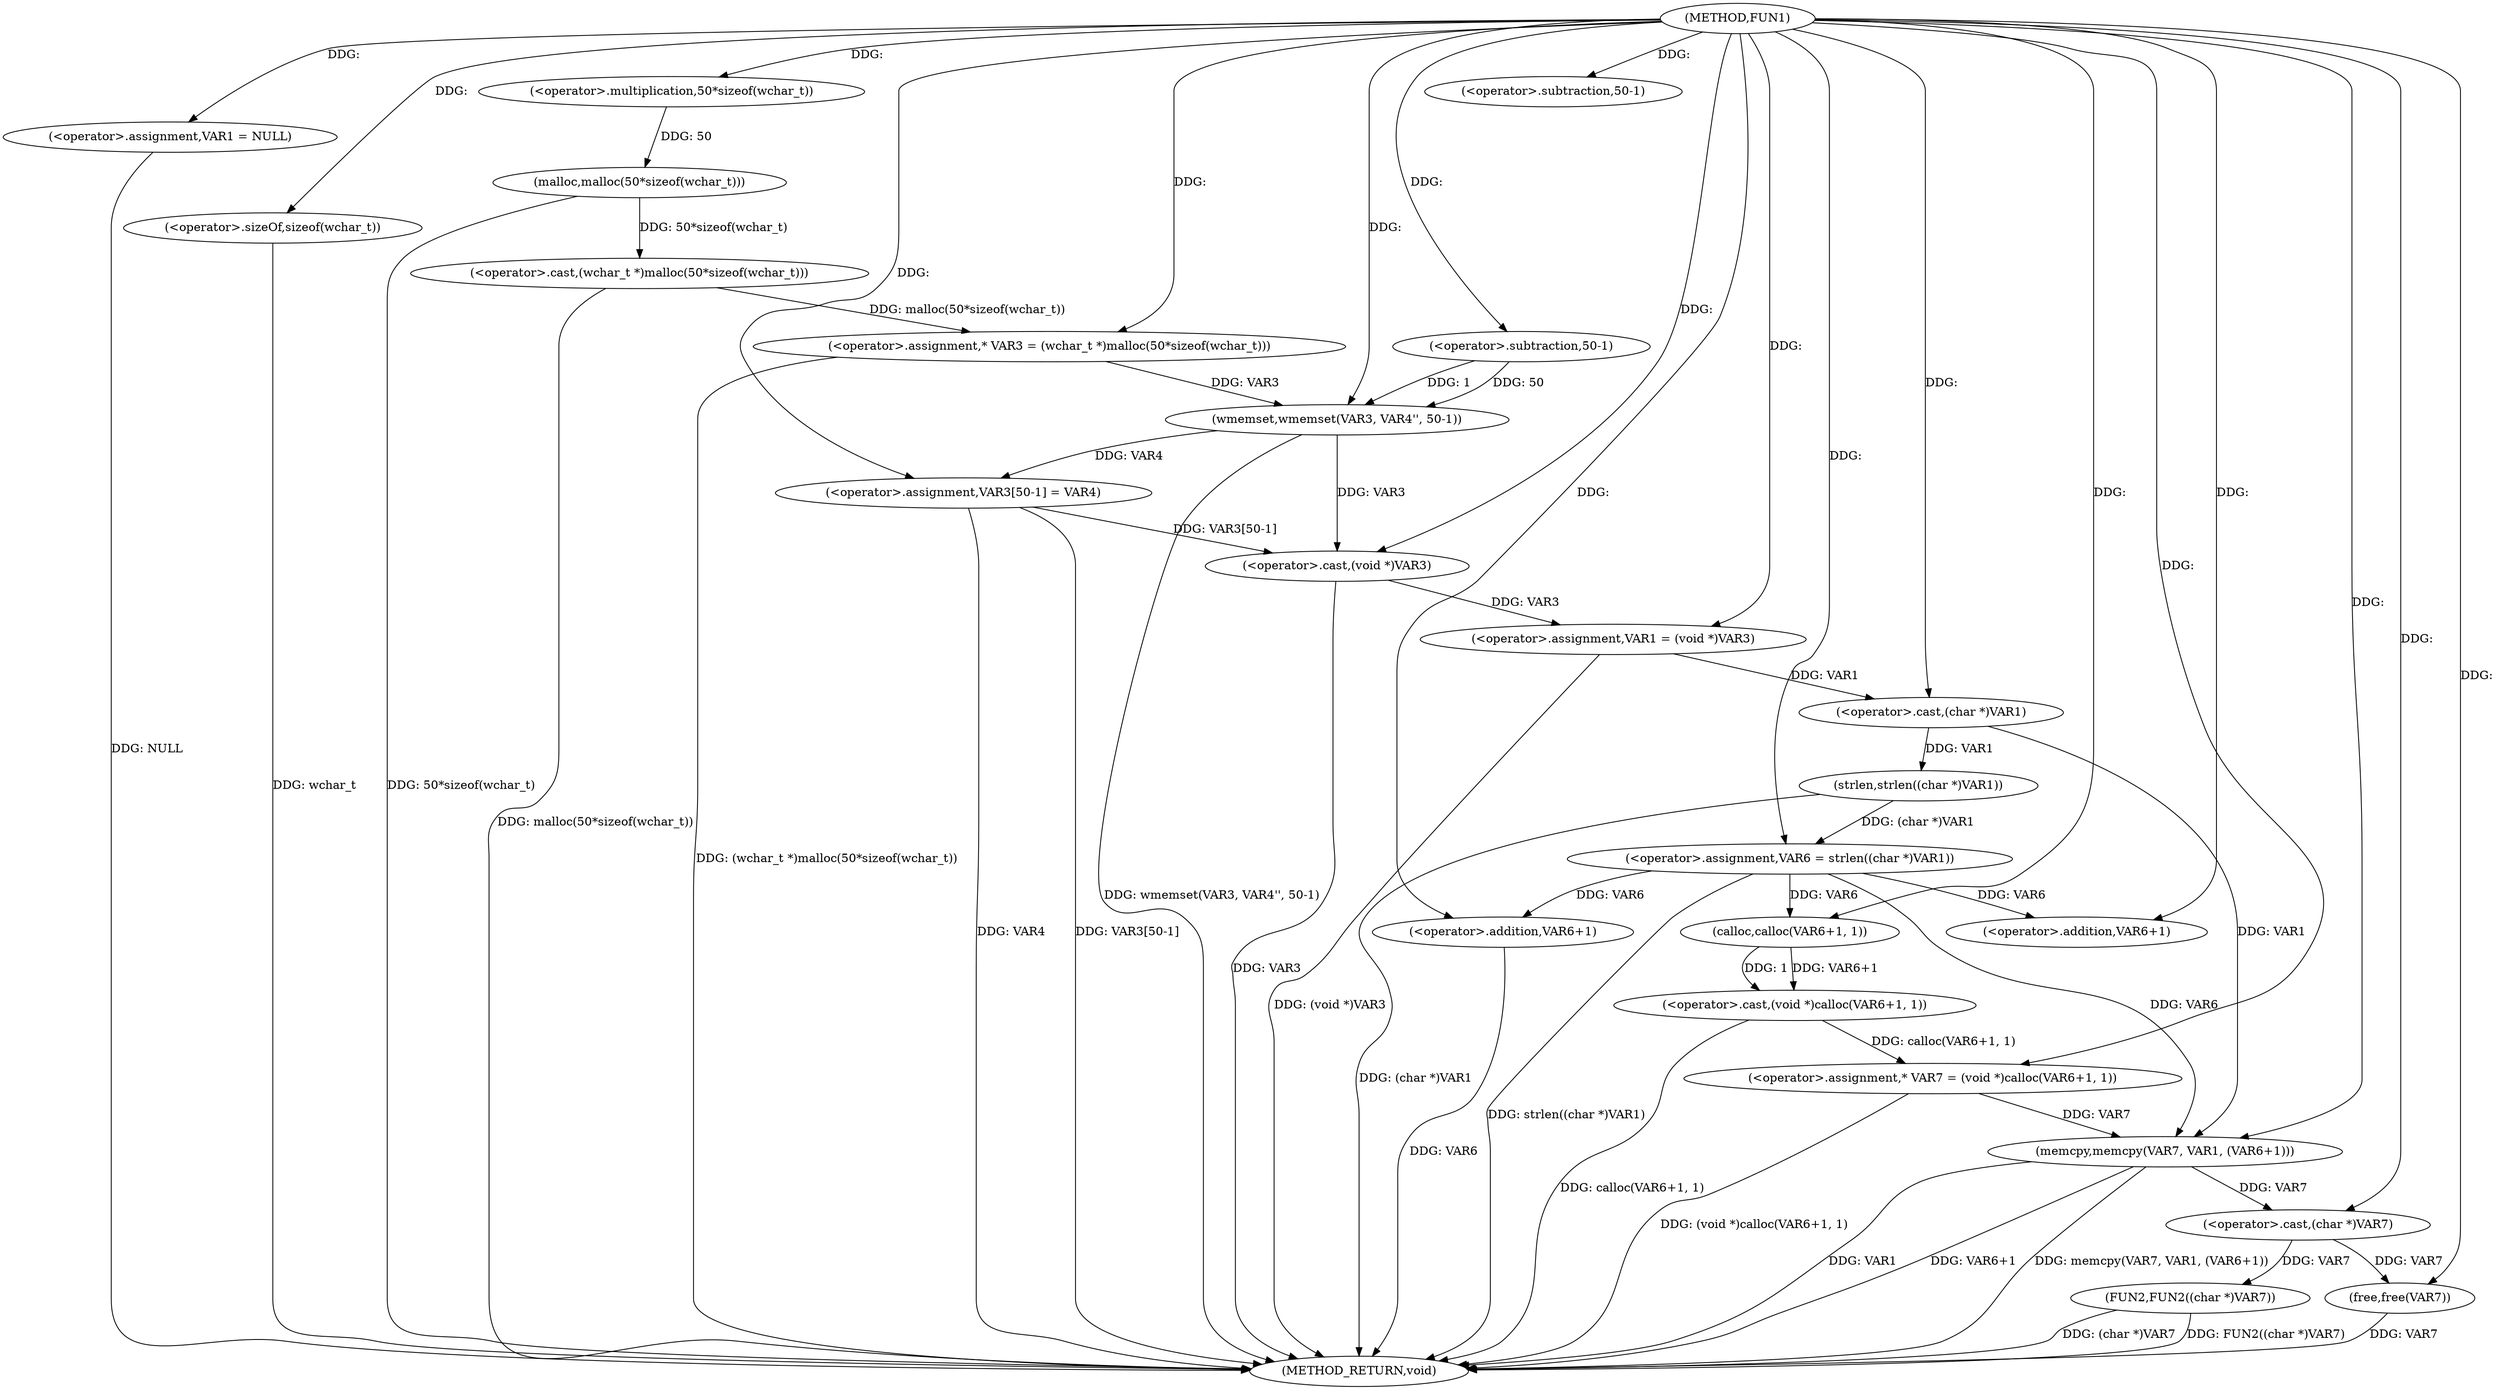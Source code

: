 digraph FUN1 {  
"1000100" [label = "(METHOD,FUN1)" ]
"1000169" [label = "(METHOD_RETURN,void)" ]
"1000103" [label = "(<operator>.assignment,VAR1 = NULL)" ]
"1000110" [label = "(<operator>.assignment,* VAR3 = (wchar_t *)malloc(50*sizeof(wchar_t)))" ]
"1000112" [label = "(<operator>.cast,(wchar_t *)malloc(50*sizeof(wchar_t)))" ]
"1000114" [label = "(malloc,malloc(50*sizeof(wchar_t)))" ]
"1000115" [label = "(<operator>.multiplication,50*sizeof(wchar_t))" ]
"1000117" [label = "(<operator>.sizeOf,sizeof(wchar_t))" ]
"1000119" [label = "(wmemset,wmemset(VAR3, VAR4'', 50-1))" ]
"1000122" [label = "(<operator>.subtraction,50-1)" ]
"1000125" [label = "(<operator>.assignment,VAR3[50-1] = VAR4)" ]
"1000128" [label = "(<operator>.subtraction,50-1)" ]
"1000132" [label = "(<operator>.assignment,VAR1 = (void *)VAR3)" ]
"1000134" [label = "(<operator>.cast,(void *)VAR3)" ]
"1000141" [label = "(<operator>.assignment,VAR6 = strlen((char *)VAR1))" ]
"1000143" [label = "(strlen,strlen((char *)VAR1))" ]
"1000144" [label = "(<operator>.cast,(char *)VAR1)" ]
"1000148" [label = "(<operator>.assignment,* VAR7 = (void *)calloc(VAR6+1, 1))" ]
"1000150" [label = "(<operator>.cast,(void *)calloc(VAR6+1, 1))" ]
"1000152" [label = "(calloc,calloc(VAR6+1, 1))" ]
"1000153" [label = "(<operator>.addition,VAR6+1)" ]
"1000157" [label = "(memcpy,memcpy(VAR7, VAR1, (VAR6+1)))" ]
"1000160" [label = "(<operator>.addition,VAR6+1)" ]
"1000163" [label = "(FUN2,FUN2((char *)VAR7))" ]
"1000164" [label = "(<operator>.cast,(char *)VAR7)" ]
"1000167" [label = "(free,free(VAR7))" ]
  "1000157" -> "1000169"  [ label = "DDG: memcpy(VAR7, VAR1, (VAR6+1))"] 
  "1000103" -> "1000169"  [ label = "DDG: NULL"] 
  "1000150" -> "1000169"  [ label = "DDG: calloc(VAR6+1, 1)"] 
  "1000114" -> "1000169"  [ label = "DDG: 50*sizeof(wchar_t)"] 
  "1000117" -> "1000169"  [ label = "DDG: wchar_t"] 
  "1000110" -> "1000169"  [ label = "DDG: (wchar_t *)malloc(50*sizeof(wchar_t))"] 
  "1000148" -> "1000169"  [ label = "DDG: (void *)calloc(VAR6+1, 1)"] 
  "1000119" -> "1000169"  [ label = "DDG: wmemset(VAR3, VAR4'', 50-1)"] 
  "1000163" -> "1000169"  [ label = "DDG: FUN2((char *)VAR7)"] 
  "1000160" -> "1000169"  [ label = "DDG: VAR6"] 
  "1000125" -> "1000169"  [ label = "DDG: VAR4"] 
  "1000157" -> "1000169"  [ label = "DDG: VAR1"] 
  "1000167" -> "1000169"  [ label = "DDG: VAR7"] 
  "1000163" -> "1000169"  [ label = "DDG: (char *)VAR7"] 
  "1000125" -> "1000169"  [ label = "DDG: VAR3[50-1]"] 
  "1000112" -> "1000169"  [ label = "DDG: malloc(50*sizeof(wchar_t))"] 
  "1000157" -> "1000169"  [ label = "DDG: VAR6+1"] 
  "1000143" -> "1000169"  [ label = "DDG: (char *)VAR1"] 
  "1000132" -> "1000169"  [ label = "DDG: (void *)VAR3"] 
  "1000141" -> "1000169"  [ label = "DDG: strlen((char *)VAR1)"] 
  "1000134" -> "1000169"  [ label = "DDG: VAR3"] 
  "1000100" -> "1000103"  [ label = "DDG: "] 
  "1000112" -> "1000110"  [ label = "DDG: malloc(50*sizeof(wchar_t))"] 
  "1000100" -> "1000110"  [ label = "DDG: "] 
  "1000114" -> "1000112"  [ label = "DDG: 50*sizeof(wchar_t)"] 
  "1000115" -> "1000114"  [ label = "DDG: 50"] 
  "1000100" -> "1000115"  [ label = "DDG: "] 
  "1000100" -> "1000117"  [ label = "DDG: "] 
  "1000110" -> "1000119"  [ label = "DDG: VAR3"] 
  "1000100" -> "1000119"  [ label = "DDG: "] 
  "1000122" -> "1000119"  [ label = "DDG: 50"] 
  "1000122" -> "1000119"  [ label = "DDG: 1"] 
  "1000100" -> "1000122"  [ label = "DDG: "] 
  "1000119" -> "1000125"  [ label = "DDG: VAR4"] 
  "1000100" -> "1000125"  [ label = "DDG: "] 
  "1000100" -> "1000128"  [ label = "DDG: "] 
  "1000134" -> "1000132"  [ label = "DDG: VAR3"] 
  "1000100" -> "1000132"  [ label = "DDG: "] 
  "1000125" -> "1000134"  [ label = "DDG: VAR3[50-1]"] 
  "1000119" -> "1000134"  [ label = "DDG: VAR3"] 
  "1000100" -> "1000134"  [ label = "DDG: "] 
  "1000143" -> "1000141"  [ label = "DDG: (char *)VAR1"] 
  "1000100" -> "1000141"  [ label = "DDG: "] 
  "1000144" -> "1000143"  [ label = "DDG: VAR1"] 
  "1000132" -> "1000144"  [ label = "DDG: VAR1"] 
  "1000100" -> "1000144"  [ label = "DDG: "] 
  "1000150" -> "1000148"  [ label = "DDG: calloc(VAR6+1, 1)"] 
  "1000100" -> "1000148"  [ label = "DDG: "] 
  "1000152" -> "1000150"  [ label = "DDG: VAR6+1"] 
  "1000152" -> "1000150"  [ label = "DDG: 1"] 
  "1000141" -> "1000152"  [ label = "DDG: VAR6"] 
  "1000100" -> "1000152"  [ label = "DDG: "] 
  "1000141" -> "1000153"  [ label = "DDG: VAR6"] 
  "1000100" -> "1000153"  [ label = "DDG: "] 
  "1000148" -> "1000157"  [ label = "DDG: VAR7"] 
  "1000100" -> "1000157"  [ label = "DDG: "] 
  "1000144" -> "1000157"  [ label = "DDG: VAR1"] 
  "1000141" -> "1000157"  [ label = "DDG: VAR6"] 
  "1000100" -> "1000160"  [ label = "DDG: "] 
  "1000141" -> "1000160"  [ label = "DDG: VAR6"] 
  "1000164" -> "1000163"  [ label = "DDG: VAR7"] 
  "1000157" -> "1000164"  [ label = "DDG: VAR7"] 
  "1000100" -> "1000164"  [ label = "DDG: "] 
  "1000164" -> "1000167"  [ label = "DDG: VAR7"] 
  "1000100" -> "1000167"  [ label = "DDG: "] 
}
